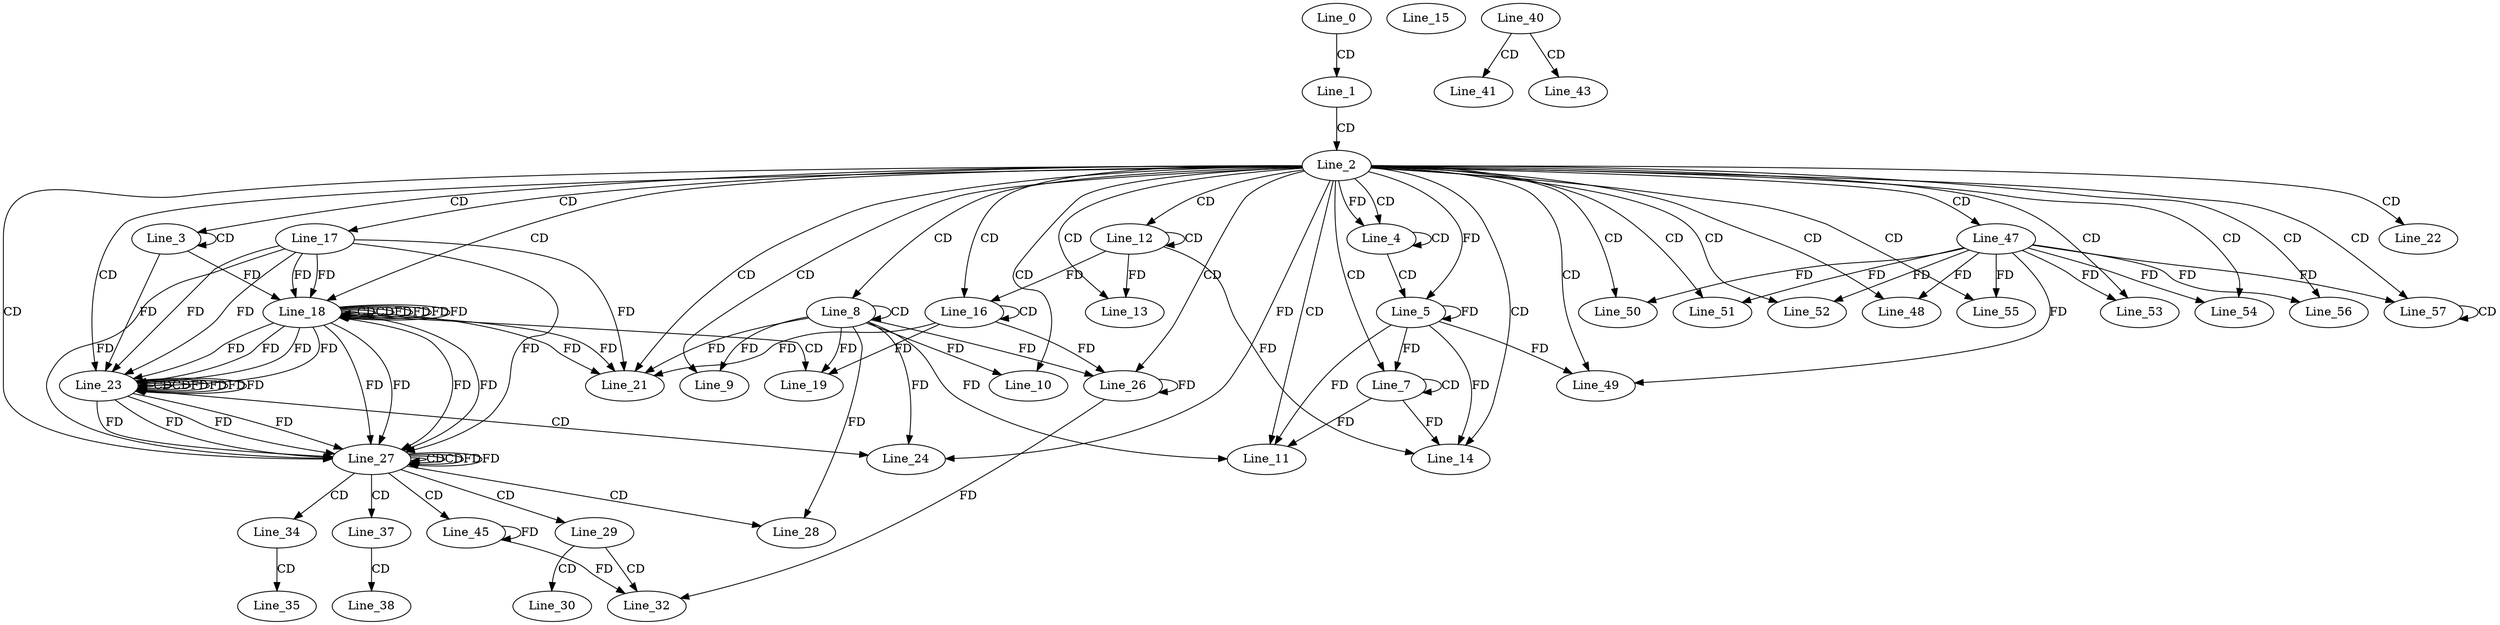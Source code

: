 digraph G {
  Line_0;
  Line_1;
  Line_2;
  Line_3;
  Line_3;
  Line_4;
  Line_4;
  Line_5;
  Line_5;
  Line_7;
  Line_7;
  Line_7;
  Line_8;
  Line_8;
  Line_9;
  Line_9;
  Line_10;
  Line_11;
  Line_11;
  Line_12;
  Line_12;
  Line_13;
  Line_13;
  Line_14;
  Line_14;
  Line_15;
  Line_15;
  Line_16;
  Line_16;
  Line_17;
  Line_18;
  Line_18;
  Line_18;
  Line_19;
  Line_21;
  Line_22;
  Line_23;
  Line_23;
  Line_23;
  Line_24;
  Line_24;
  Line_26;
  Line_26;
  Line_27;
  Line_27;
  Line_27;
  Line_28;
  Line_29;
  Line_30;
  Line_30;
  Line_32;
  Line_34;
  Line_35;
  Line_35;
  Line_37;
  Line_38;
  Line_38;
  Line_40;
  Line_41;
  Line_43;
  Line_43;
  Line_45;
  Line_45;
  Line_47;
  Line_48;
  Line_49;
  Line_49;
  Line_50;
  Line_51;
  Line_52;
  Line_53;
  Line_54;
  Line_55;
  Line_56;
  Line_57;
  Line_57;
  Line_57;
  Line_0 -> Line_1 [ label="CD" ];
  Line_1 -> Line_2 [ label="CD" ];
  Line_2 -> Line_3 [ label="CD" ];
  Line_3 -> Line_3 [ label="CD" ];
  Line_2 -> Line_4 [ label="CD" ];
  Line_4 -> Line_4 [ label="CD" ];
  Line_2 -> Line_4 [ label="FD" ];
  Line_4 -> Line_5 [ label="CD" ];
  Line_2 -> Line_5 [ label="FD" ];
  Line_5 -> Line_5 [ label="FD" ];
  Line_2 -> Line_7 [ label="CD" ];
  Line_7 -> Line_7 [ label="CD" ];
  Line_5 -> Line_7 [ label="FD" ];
  Line_2 -> Line_8 [ label="CD" ];
  Line_8 -> Line_8 [ label="CD" ];
  Line_2 -> Line_9 [ label="CD" ];
  Line_8 -> Line_9 [ label="FD" ];
  Line_2 -> Line_10 [ label="CD" ];
  Line_8 -> Line_10 [ label="FD" ];
  Line_2 -> Line_11 [ label="CD" ];
  Line_8 -> Line_11 [ label="FD" ];
  Line_7 -> Line_11 [ label="FD" ];
  Line_5 -> Line_11 [ label="FD" ];
  Line_2 -> Line_12 [ label="CD" ];
  Line_12 -> Line_12 [ label="CD" ];
  Line_2 -> Line_13 [ label="CD" ];
  Line_12 -> Line_13 [ label="FD" ];
  Line_2 -> Line_14 [ label="CD" ];
  Line_12 -> Line_14 [ label="FD" ];
  Line_7 -> Line_14 [ label="FD" ];
  Line_5 -> Line_14 [ label="FD" ];
  Line_2 -> Line_16 [ label="CD" ];
  Line_16 -> Line_16 [ label="CD" ];
  Line_12 -> Line_16 [ label="FD" ];
  Line_2 -> Line_17 [ label="CD" ];
  Line_2 -> Line_18 [ label="CD" ];
  Line_18 -> Line_18 [ label="CD" ];
  Line_17 -> Line_18 [ label="FD" ];
  Line_18 -> Line_18 [ label="CD" ];
  Line_18 -> Line_18 [ label="FD" ];
  Line_17 -> Line_18 [ label="FD" ];
  Line_3 -> Line_18 [ label="FD" ];
  Line_18 -> Line_18 [ label="FD" ];
  Line_18 -> Line_19 [ label="CD" ];
  Line_8 -> Line_19 [ label="FD" ];
  Line_16 -> Line_19 [ label="FD" ];
  Line_2 -> Line_21 [ label="CD" ];
  Line_8 -> Line_21 [ label="FD" ];
  Line_16 -> Line_21 [ label="FD" ];
  Line_18 -> Line_21 [ label="FD" ];
  Line_18 -> Line_21 [ label="FD" ];
  Line_17 -> Line_21 [ label="FD" ];
  Line_2 -> Line_22 [ label="CD" ];
  Line_2 -> Line_23 [ label="CD" ];
  Line_23 -> Line_23 [ label="CD" ];
  Line_18 -> Line_23 [ label="FD" ];
  Line_18 -> Line_23 [ label="FD" ];
  Line_17 -> Line_23 [ label="FD" ];
  Line_23 -> Line_23 [ label="CD" ];
  Line_23 -> Line_23 [ label="FD" ];
  Line_18 -> Line_23 [ label="FD" ];
  Line_18 -> Line_23 [ label="FD" ];
  Line_17 -> Line_23 [ label="FD" ];
  Line_3 -> Line_23 [ label="FD" ];
  Line_23 -> Line_23 [ label="FD" ];
  Line_23 -> Line_24 [ label="CD" ];
  Line_8 -> Line_24 [ label="FD" ];
  Line_2 -> Line_24 [ label="FD" ];
  Line_2 -> Line_26 [ label="CD" ];
  Line_16 -> Line_26 [ label="FD" ];
  Line_26 -> Line_26 [ label="FD" ];
  Line_8 -> Line_26 [ label="FD" ];
  Line_2 -> Line_27 [ label="CD" ];
  Line_27 -> Line_27 [ label="CD" ];
  Line_23 -> Line_27 [ label="FD" ];
  Line_23 -> Line_27 [ label="FD" ];
  Line_18 -> Line_27 [ label="FD" ];
  Line_18 -> Line_27 [ label="FD" ];
  Line_17 -> Line_27 [ label="FD" ];
  Line_27 -> Line_27 [ label="CD" ];
  Line_27 -> Line_27 [ label="FD" ];
  Line_23 -> Line_27 [ label="FD" ];
  Line_23 -> Line_27 [ label="FD" ];
  Line_18 -> Line_27 [ label="FD" ];
  Line_18 -> Line_27 [ label="FD" ];
  Line_17 -> Line_27 [ label="FD" ];
  Line_27 -> Line_28 [ label="CD" ];
  Line_8 -> Line_28 [ label="FD" ];
  Line_27 -> Line_29 [ label="CD" ];
  Line_29 -> Line_30 [ label="CD" ];
  Line_29 -> Line_32 [ label="CD" ];
  Line_26 -> Line_32 [ label="FD" ];
  Line_27 -> Line_34 [ label="CD" ];
  Line_34 -> Line_35 [ label="CD" ];
  Line_27 -> Line_37 [ label="CD" ];
  Line_37 -> Line_38 [ label="CD" ];
  Line_40 -> Line_41 [ label="CD" ];
  Line_40 -> Line_43 [ label="CD" ];
  Line_27 -> Line_45 [ label="CD" ];
  Line_45 -> Line_45 [ label="FD" ];
  Line_2 -> Line_47 [ label="CD" ];
  Line_2 -> Line_48 [ label="CD" ];
  Line_47 -> Line_48 [ label="FD" ];
  Line_2 -> Line_49 [ label="CD" ];
  Line_47 -> Line_49 [ label="FD" ];
  Line_5 -> Line_49 [ label="FD" ];
  Line_2 -> Line_50 [ label="CD" ];
  Line_47 -> Line_50 [ label="FD" ];
  Line_2 -> Line_51 [ label="CD" ];
  Line_47 -> Line_51 [ label="FD" ];
  Line_2 -> Line_52 [ label="CD" ];
  Line_47 -> Line_52 [ label="FD" ];
  Line_2 -> Line_53 [ label="CD" ];
  Line_47 -> Line_53 [ label="FD" ];
  Line_2 -> Line_54 [ label="CD" ];
  Line_47 -> Line_54 [ label="FD" ];
  Line_2 -> Line_55 [ label="CD" ];
  Line_47 -> Line_55 [ label="FD" ];
  Line_2 -> Line_56 [ label="CD" ];
  Line_47 -> Line_56 [ label="FD" ];
  Line_2 -> Line_57 [ label="CD" ];
  Line_57 -> Line_57 [ label="CD" ];
  Line_47 -> Line_57 [ label="FD" ];
  Line_18 -> Line_18 [ label="FD" ];
  Line_18 -> Line_18 [ label="FD" ];
  Line_23 -> Line_23 [ label="FD" ];
  Line_23 -> Line_23 [ label="FD" ];
  Line_27 -> Line_27 [ label="FD" ];
  Line_45 -> Line_32 [ label="FD" ];
}
